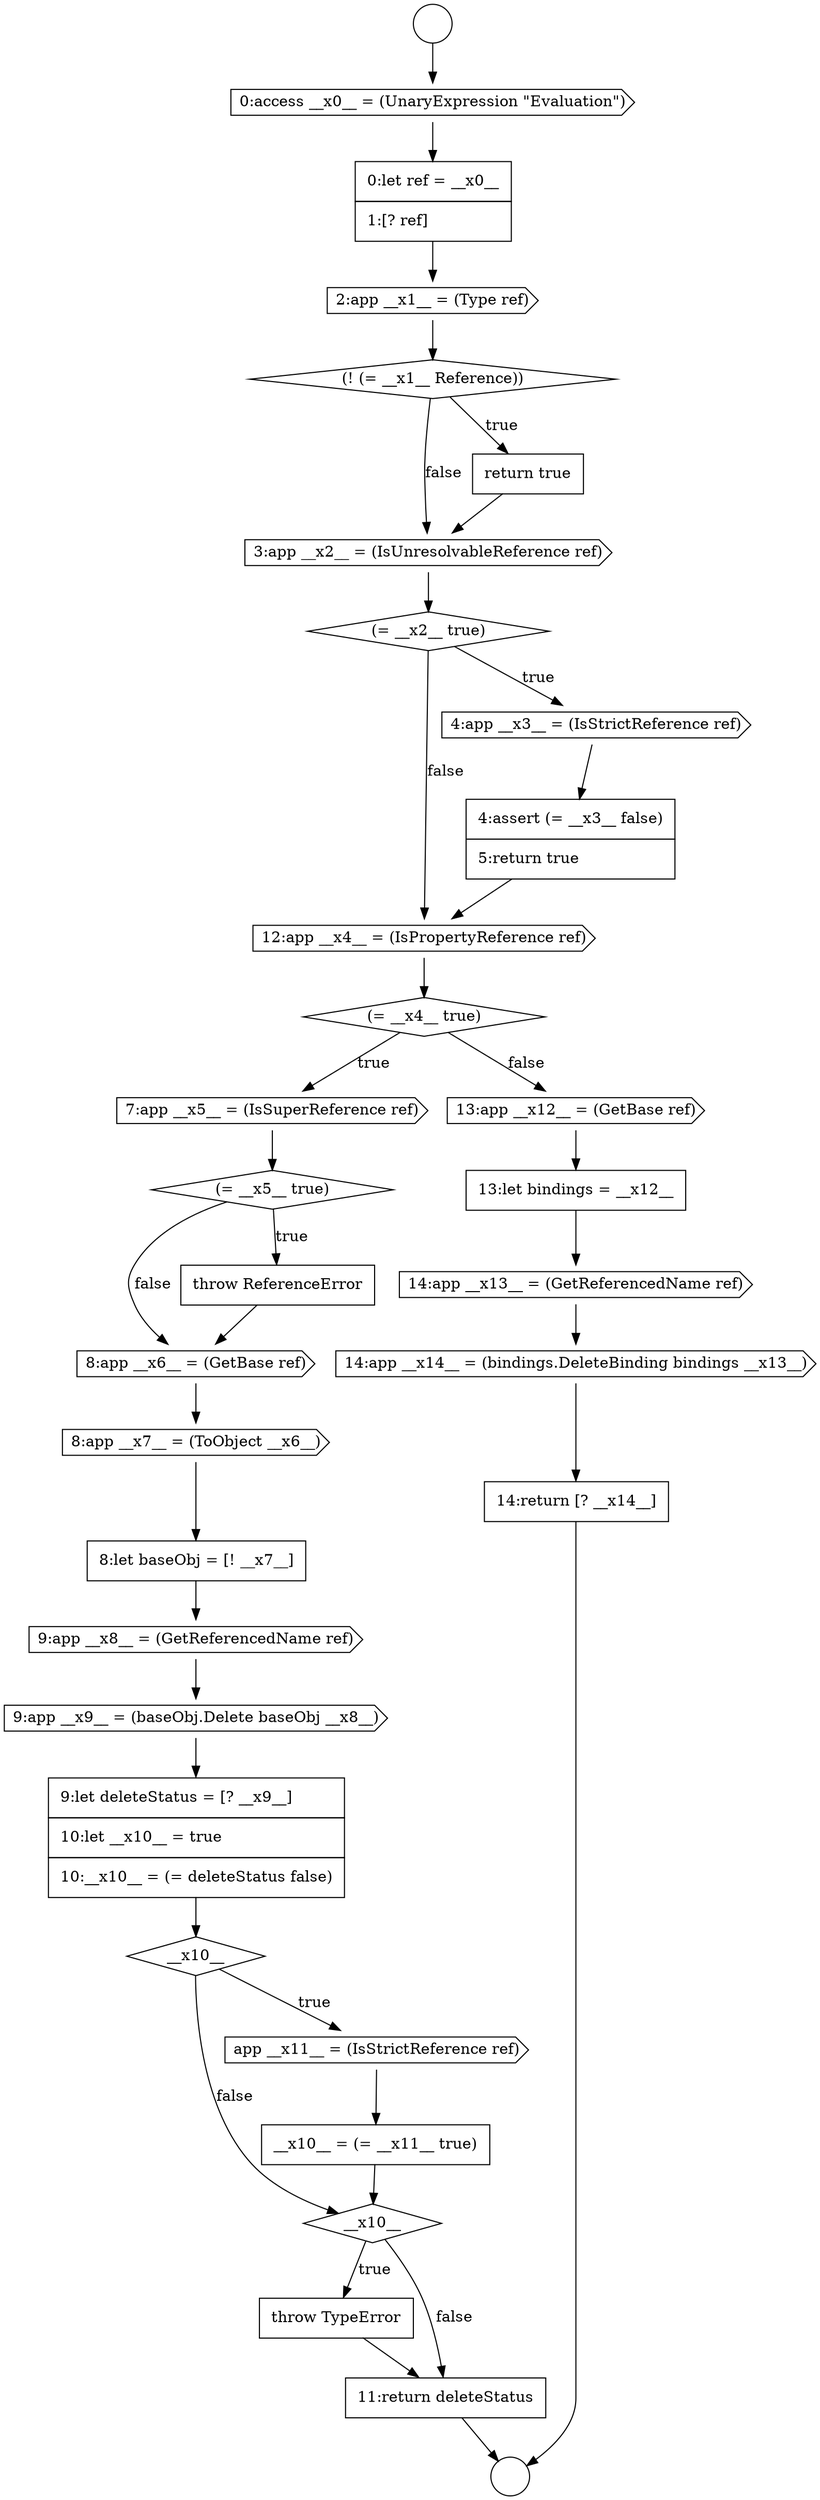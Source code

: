 digraph {
  node4480 [shape=circle label=" " color="black" fillcolor="white" style=filled]
  node4486 [shape=cds, label=<<font color="black">3:app __x2__ = (IsUnresolvableReference ref)</font>> color="black" fillcolor="white" style=filled]
  node4485 [shape=none, margin=0, label=<<font color="black">
    <table border="0" cellborder="1" cellspacing="0" cellpadding="10">
      <tr><td align="left">return true</td></tr>
    </table>
  </font>> color="black" fillcolor="white" style=filled]
  node4490 [shape=cds, label=<<font color="black">12:app __x4__ = (IsPropertyReference ref)</font>> color="black" fillcolor="white" style=filled]
  node4495 [shape=cds, label=<<font color="black">8:app __x6__ = (GetBase ref)</font>> color="black" fillcolor="white" style=filled]
  node4491 [shape=diamond, label=<<font color="black">(= __x4__ true)</font>> color="black" fillcolor="white" style=filled]
  node4500 [shape=none, margin=0, label=<<font color="black">
    <table border="0" cellborder="1" cellspacing="0" cellpadding="10">
      <tr><td align="left">9:let deleteStatus = [? __x9__]</td></tr>
      <tr><td align="left">10:let __x10__ = true</td></tr>
      <tr><td align="left">10:__x10__ = (= deleteStatus false)</td></tr>
    </table>
  </font>> color="black" fillcolor="white" style=filled]
  node4487 [shape=diamond, label=<<font color="black">(= __x2__ true)</font>> color="black" fillcolor="white" style=filled]
  node4479 [shape=circle label=" " color="black" fillcolor="white" style=filled]
  node4496 [shape=cds, label=<<font color="black">8:app __x7__ = (ToObject __x6__)</font>> color="black" fillcolor="white" style=filled]
  node4511 [shape=none, margin=0, label=<<font color="black">
    <table border="0" cellborder="1" cellspacing="0" cellpadding="10">
      <tr><td align="left">14:return [? __x14__]</td></tr>
    </table>
  </font>> color="black" fillcolor="white" style=filled]
  node4492 [shape=cds, label=<<font color="black">7:app __x5__ = (IsSuperReference ref)</font>> color="black" fillcolor="white" style=filled]
  node4507 [shape=cds, label=<<font color="black">13:app __x12__ = (GetBase ref)</font>> color="black" fillcolor="white" style=filled]
  node4504 [shape=diamond, label=<<font color="black">__x10__</font>> color="black" fillcolor="white" style=filled]
  node4483 [shape=cds, label=<<font color="black">2:app __x1__ = (Type ref)</font>> color="black" fillcolor="white" style=filled]
  node4499 [shape=cds, label=<<font color="black">9:app __x9__ = (baseObj.Delete baseObj __x8__)</font>> color="black" fillcolor="white" style=filled]
  node4493 [shape=diamond, label=<<font color="black">(= __x5__ true)</font>> color="black" fillcolor="white" style=filled]
  node4508 [shape=none, margin=0, label=<<font color="black">
    <table border="0" cellborder="1" cellspacing="0" cellpadding="10">
      <tr><td align="left">13:let bindings = __x12__</td></tr>
    </table>
  </font>> color="black" fillcolor="white" style=filled]
  node4482 [shape=none, margin=0, label=<<font color="black">
    <table border="0" cellborder="1" cellspacing="0" cellpadding="10">
      <tr><td align="left">0:let ref = __x0__</td></tr>
      <tr><td align="left">1:[? ref]</td></tr>
    </table>
  </font>> color="black" fillcolor="white" style=filled]
  node4503 [shape=none, margin=0, label=<<font color="black">
    <table border="0" cellborder="1" cellspacing="0" cellpadding="10">
      <tr><td align="left">__x10__ = (= __x11__ true)</td></tr>
    </table>
  </font>> color="black" fillcolor="white" style=filled]
  node4489 [shape=none, margin=0, label=<<font color="black">
    <table border="0" cellborder="1" cellspacing="0" cellpadding="10">
      <tr><td align="left">4:assert (= __x3__ false)</td></tr>
      <tr><td align="left">5:return true</td></tr>
    </table>
  </font>> color="black" fillcolor="white" style=filled]
  node4494 [shape=none, margin=0, label=<<font color="black">
    <table border="0" cellborder="1" cellspacing="0" cellpadding="10">
      <tr><td align="left">throw ReferenceError</td></tr>
    </table>
  </font>> color="black" fillcolor="white" style=filled]
  node4505 [shape=none, margin=0, label=<<font color="black">
    <table border="0" cellborder="1" cellspacing="0" cellpadding="10">
      <tr><td align="left">throw TypeError</td></tr>
    </table>
  </font>> color="black" fillcolor="white" style=filled]
  node4498 [shape=cds, label=<<font color="black">9:app __x8__ = (GetReferencedName ref)</font>> color="black" fillcolor="white" style=filled]
  node4509 [shape=cds, label=<<font color="black">14:app __x13__ = (GetReferencedName ref)</font>> color="black" fillcolor="white" style=filled]
  node4502 [shape=cds, label=<<font color="black">app __x11__ = (IsStrictReference ref)</font>> color="black" fillcolor="white" style=filled]
  node4497 [shape=none, margin=0, label=<<font color="black">
    <table border="0" cellborder="1" cellspacing="0" cellpadding="10">
      <tr><td align="left">8:let baseObj = [! __x7__]</td></tr>
    </table>
  </font>> color="black" fillcolor="white" style=filled]
  node4481 [shape=cds, label=<<font color="black">0:access __x0__ = (UnaryExpression &quot;Evaluation&quot;)</font>> color="black" fillcolor="white" style=filled]
  node4488 [shape=cds, label=<<font color="black">4:app __x3__ = (IsStrictReference ref)</font>> color="black" fillcolor="white" style=filled]
  node4510 [shape=cds, label=<<font color="black">14:app __x14__ = (bindings.DeleteBinding bindings __x13__)</font>> color="black" fillcolor="white" style=filled]
  node4506 [shape=none, margin=0, label=<<font color="black">
    <table border="0" cellborder="1" cellspacing="0" cellpadding="10">
      <tr><td align="left">11:return deleteStatus</td></tr>
    </table>
  </font>> color="black" fillcolor="white" style=filled]
  node4484 [shape=diamond, label=<<font color="black">(! (= __x1__ Reference))</font>> color="black" fillcolor="white" style=filled]
  node4501 [shape=diamond, label=<<font color="black">__x10__</font>> color="black" fillcolor="white" style=filled]
  node4482 -> node4483 [ color="black"]
  node4494 -> node4495 [ color="black"]
  node4503 -> node4504 [ color="black"]
  node4499 -> node4500 [ color="black"]
  node4507 -> node4508 [ color="black"]
  node4488 -> node4489 [ color="black"]
  node4505 -> node4506 [ color="black"]
  node4489 -> node4490 [ color="black"]
  node4496 -> node4497 [ color="black"]
  node4498 -> node4499 [ color="black"]
  node4501 -> node4502 [label=<<font color="black">true</font>> color="black"]
  node4501 -> node4504 [label=<<font color="black">false</font>> color="black"]
  node4481 -> node4482 [ color="black"]
  node4485 -> node4486 [ color="black"]
  node4491 -> node4492 [label=<<font color="black">true</font>> color="black"]
  node4491 -> node4507 [label=<<font color="black">false</font>> color="black"]
  node4510 -> node4511 [ color="black"]
  node4493 -> node4494 [label=<<font color="black">true</font>> color="black"]
  node4493 -> node4495 [label=<<font color="black">false</font>> color="black"]
  node4508 -> node4509 [ color="black"]
  node4490 -> node4491 [ color="black"]
  node4495 -> node4496 [ color="black"]
  node4479 -> node4481 [ color="black"]
  node4511 -> node4480 [ color="black"]
  node4492 -> node4493 [ color="black"]
  node4484 -> node4485 [label=<<font color="black">true</font>> color="black"]
  node4484 -> node4486 [label=<<font color="black">false</font>> color="black"]
  node4483 -> node4484 [ color="black"]
  node4504 -> node4505 [label=<<font color="black">true</font>> color="black"]
  node4504 -> node4506 [label=<<font color="black">false</font>> color="black"]
  node4509 -> node4510 [ color="black"]
  node4502 -> node4503 [ color="black"]
  node4486 -> node4487 [ color="black"]
  node4497 -> node4498 [ color="black"]
  node4487 -> node4488 [label=<<font color="black">true</font>> color="black"]
  node4487 -> node4490 [label=<<font color="black">false</font>> color="black"]
  node4506 -> node4480 [ color="black"]
  node4500 -> node4501 [ color="black"]
}
